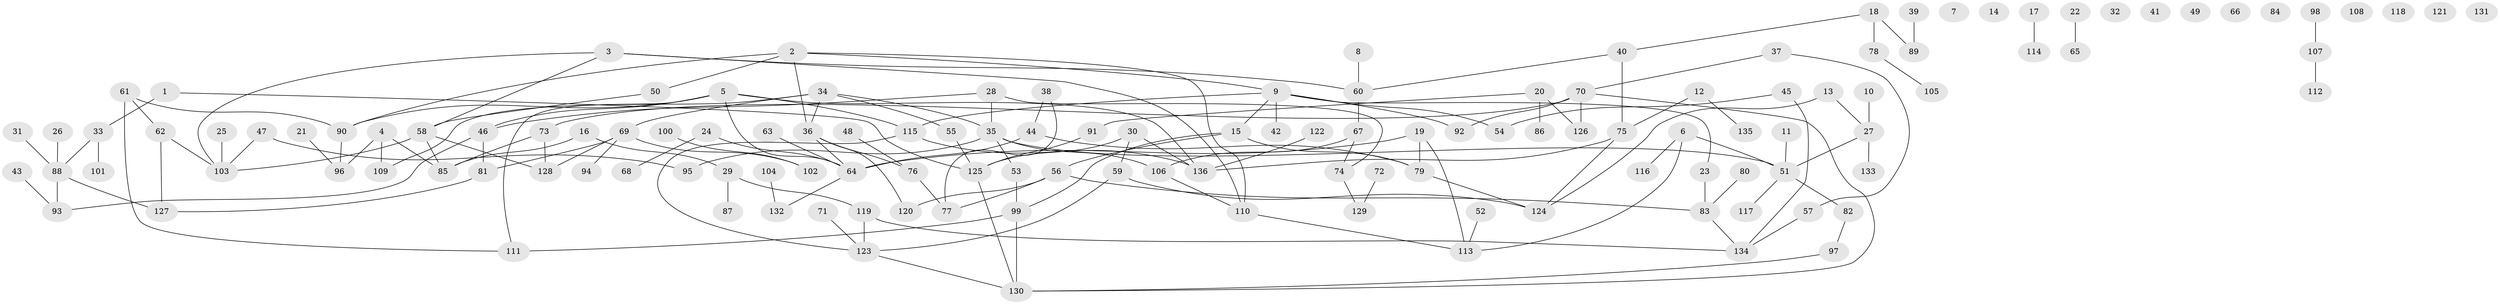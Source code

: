 // coarse degree distribution, {2: 0.1702127659574468, 7: 0.05319148936170213, 3: 0.1595744680851064, 0: 0.13829787234042554, 1: 0.2553191489361702, 6: 0.031914893617021274, 4: 0.07446808510638298, 8: 0.031914893617021274, 5: 0.0851063829787234}
// Generated by graph-tools (version 1.1) at 2025/41/03/06/25 10:41:19]
// undirected, 136 vertices, 167 edges
graph export_dot {
graph [start="1"]
  node [color=gray90,style=filled];
  1;
  2;
  3;
  4;
  5;
  6;
  7;
  8;
  9;
  10;
  11;
  12;
  13;
  14;
  15;
  16;
  17;
  18;
  19;
  20;
  21;
  22;
  23;
  24;
  25;
  26;
  27;
  28;
  29;
  30;
  31;
  32;
  33;
  34;
  35;
  36;
  37;
  38;
  39;
  40;
  41;
  42;
  43;
  44;
  45;
  46;
  47;
  48;
  49;
  50;
  51;
  52;
  53;
  54;
  55;
  56;
  57;
  58;
  59;
  60;
  61;
  62;
  63;
  64;
  65;
  66;
  67;
  68;
  69;
  70;
  71;
  72;
  73;
  74;
  75;
  76;
  77;
  78;
  79;
  80;
  81;
  82;
  83;
  84;
  85;
  86;
  87;
  88;
  89;
  90;
  91;
  92;
  93;
  94;
  95;
  96;
  97;
  98;
  99;
  100;
  101;
  102;
  103;
  104;
  105;
  106;
  107;
  108;
  109;
  110;
  111;
  112;
  113;
  114;
  115;
  116;
  117;
  118;
  119;
  120;
  121;
  122;
  123;
  124;
  125;
  126;
  127;
  128;
  129;
  130;
  131;
  132;
  133;
  134;
  135;
  136;
  1 -- 33;
  1 -- 125;
  2 -- 9;
  2 -- 36;
  2 -- 50;
  2 -- 90;
  2 -- 110;
  3 -- 58;
  3 -- 60;
  3 -- 103;
  3 -- 110;
  4 -- 85;
  4 -- 96;
  4 -- 109;
  5 -- 46;
  5 -- 64;
  5 -- 90;
  5 -- 111;
  5 -- 115;
  5 -- 136;
  6 -- 51;
  6 -- 113;
  6 -- 116;
  8 -- 60;
  9 -- 15;
  9 -- 23;
  9 -- 42;
  9 -- 54;
  9 -- 92;
  9 -- 115;
  10 -- 27;
  11 -- 51;
  12 -- 75;
  12 -- 135;
  13 -- 27;
  13 -- 124;
  15 -- 56;
  15 -- 79;
  15 -- 99;
  16 -- 29;
  16 -- 85;
  17 -- 114;
  18 -- 40;
  18 -- 78;
  18 -- 89;
  19 -- 64;
  19 -- 79;
  19 -- 113;
  20 -- 86;
  20 -- 91;
  20 -- 126;
  21 -- 96;
  22 -- 65;
  23 -- 83;
  24 -- 64;
  24 -- 68;
  25 -- 103;
  26 -- 88;
  27 -- 51;
  27 -- 133;
  28 -- 35;
  28 -- 46;
  28 -- 74;
  29 -- 87;
  29 -- 119;
  30 -- 59;
  30 -- 125;
  30 -- 136;
  31 -- 88;
  33 -- 88;
  33 -- 101;
  34 -- 35;
  34 -- 36;
  34 -- 55;
  34 -- 69;
  34 -- 109;
  35 -- 51;
  35 -- 53;
  35 -- 95;
  35 -- 106;
  36 -- 64;
  36 -- 76;
  36 -- 120;
  37 -- 57;
  37 -- 70;
  38 -- 44;
  38 -- 77;
  39 -- 89;
  40 -- 60;
  40 -- 75;
  43 -- 93;
  44 -- 64;
  44 -- 79;
  45 -- 54;
  45 -- 134;
  46 -- 81;
  46 -- 93;
  47 -- 95;
  47 -- 103;
  48 -- 76;
  50 -- 58;
  51 -- 82;
  51 -- 117;
  52 -- 113;
  53 -- 99;
  55 -- 125;
  56 -- 77;
  56 -- 83;
  56 -- 120;
  57 -- 134;
  58 -- 85;
  58 -- 103;
  58 -- 128;
  59 -- 123;
  59 -- 124;
  60 -- 67;
  61 -- 62;
  61 -- 90;
  61 -- 111;
  62 -- 103;
  62 -- 127;
  63 -- 64;
  64 -- 132;
  67 -- 74;
  67 -- 106;
  69 -- 81;
  69 -- 94;
  69 -- 102;
  69 -- 128;
  70 -- 73;
  70 -- 92;
  70 -- 126;
  70 -- 130;
  71 -- 123;
  72 -- 129;
  73 -- 85;
  73 -- 128;
  74 -- 129;
  75 -- 124;
  75 -- 136;
  76 -- 77;
  78 -- 105;
  79 -- 124;
  80 -- 83;
  81 -- 127;
  82 -- 97;
  83 -- 134;
  88 -- 93;
  88 -- 127;
  90 -- 96;
  91 -- 125;
  97 -- 130;
  98 -- 107;
  99 -- 111;
  99 -- 130;
  100 -- 102;
  104 -- 132;
  106 -- 110;
  107 -- 112;
  110 -- 113;
  115 -- 123;
  115 -- 136;
  119 -- 123;
  119 -- 134;
  122 -- 136;
  123 -- 130;
  125 -- 130;
}
